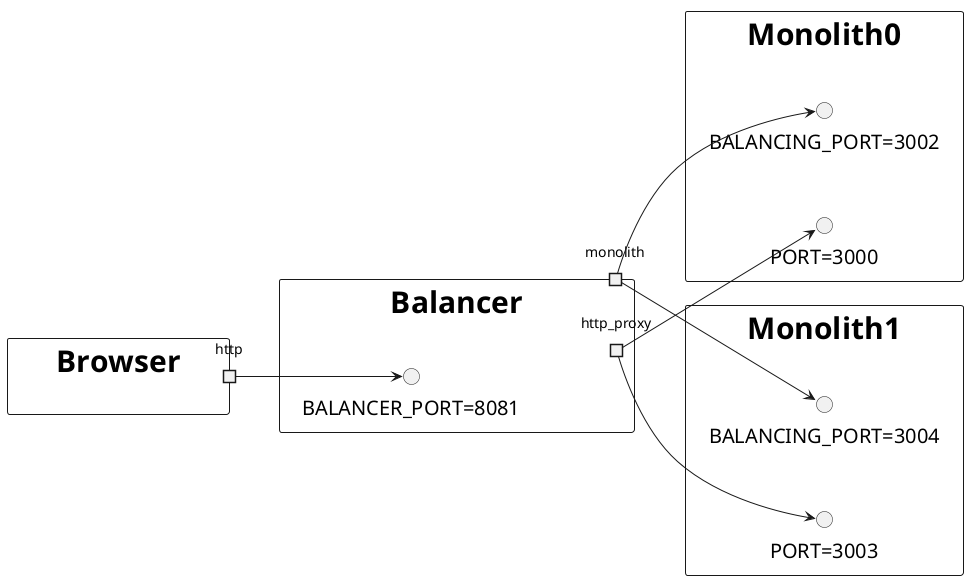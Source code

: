@startuml

skinparam component {
  FontSize 30
  Style rectangle
}
skinparam interface {
  FontSize 20
}

left to right direction
component Browser {
  portout http
}

component Balancer  {
  interface "BALANCER_PORT=8081" as BALANCER_PORT
  portout http_proxy
  portout monolith
}

component Monolith0 {
  interface "PORT=3000" as PORT0
  interface "BALANCING_PORT=3002" as BALANCING_PORT0
}

component Monolith1 {
  interface "PORT=3003" as PORT1
  interface "BALANCING_PORT=3004" as BALANCING_PORT1
}

http --> BALANCER_PORT
http_proxy --> PORT0
monolith --> BALANCING_PORT0
http_proxy --> PORT1
monolith --> BALANCING_PORT1

@enduml
